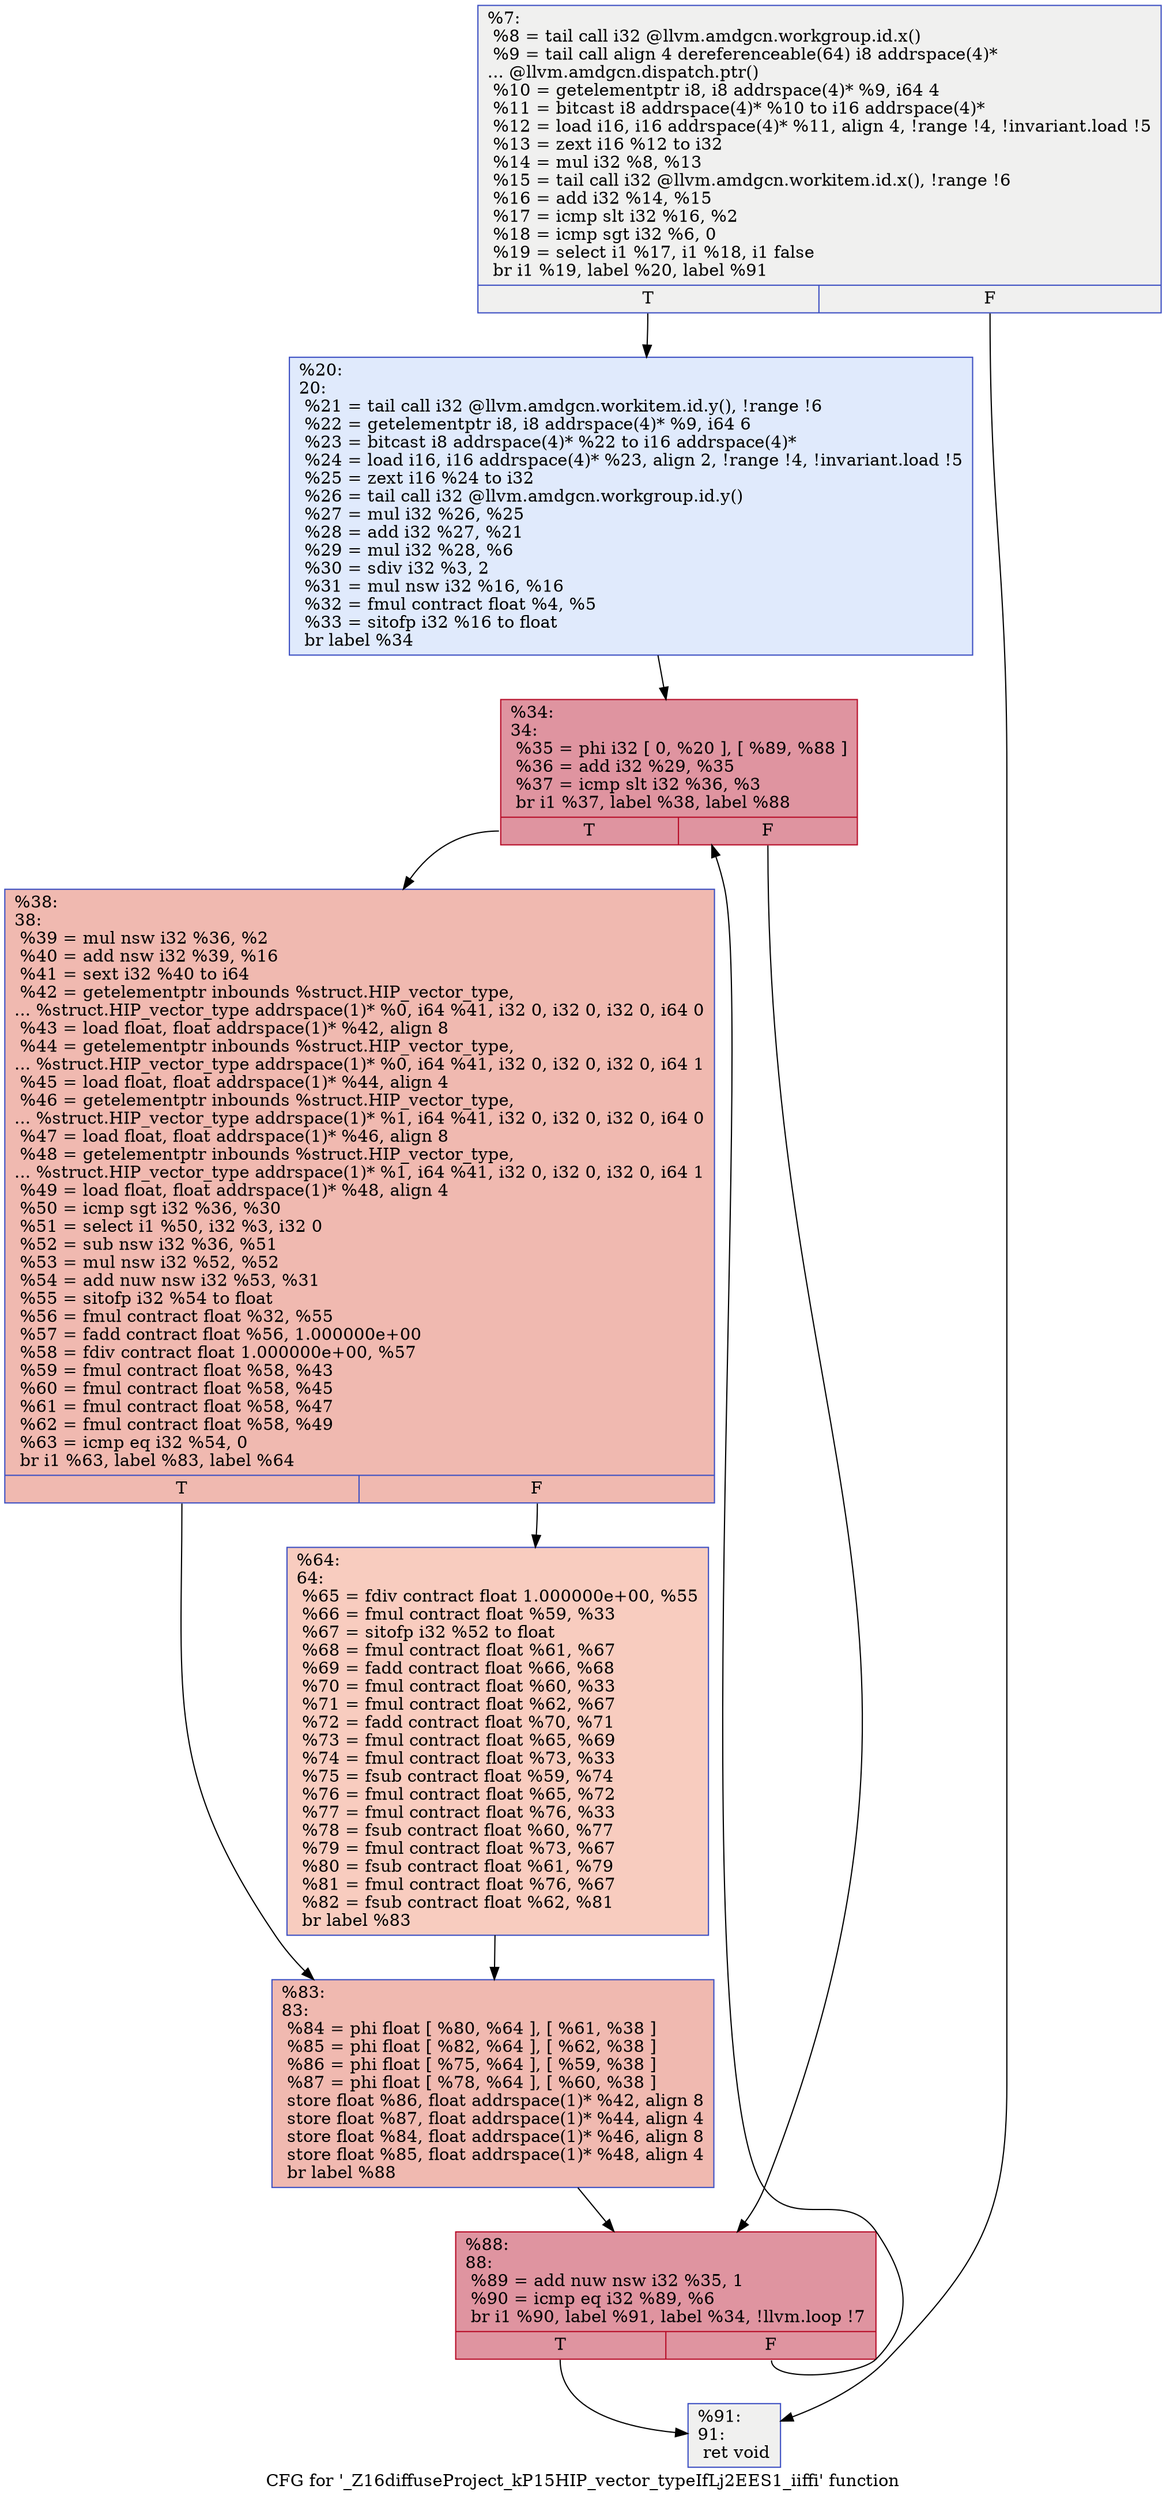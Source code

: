 digraph "CFG for '_Z16diffuseProject_kP15HIP_vector_typeIfLj2EES1_iiffi' function" {
	label="CFG for '_Z16diffuseProject_kP15HIP_vector_typeIfLj2EES1_iiffi' function";

	Node0x4af97e0 [shape=record,color="#3d50c3ff", style=filled, fillcolor="#dedcdb70",label="{%7:\l  %8 = tail call i32 @llvm.amdgcn.workgroup.id.x()\l  %9 = tail call align 4 dereferenceable(64) i8 addrspace(4)*\l... @llvm.amdgcn.dispatch.ptr()\l  %10 = getelementptr i8, i8 addrspace(4)* %9, i64 4\l  %11 = bitcast i8 addrspace(4)* %10 to i16 addrspace(4)*\l  %12 = load i16, i16 addrspace(4)* %11, align 4, !range !4, !invariant.load !5\l  %13 = zext i16 %12 to i32\l  %14 = mul i32 %8, %13\l  %15 = tail call i32 @llvm.amdgcn.workitem.id.x(), !range !6\l  %16 = add i32 %14, %15\l  %17 = icmp slt i32 %16, %2\l  %18 = icmp sgt i32 %6, 0\l  %19 = select i1 %17, i1 %18, i1 false\l  br i1 %19, label %20, label %91\l|{<s0>T|<s1>F}}"];
	Node0x4af97e0:s0 -> Node0x4afb830;
	Node0x4af97e0:s1 -> Node0x4afb8c0;
	Node0x4afb830 [shape=record,color="#3d50c3ff", style=filled, fillcolor="#b9d0f970",label="{%20:\l20:                                               \l  %21 = tail call i32 @llvm.amdgcn.workitem.id.y(), !range !6\l  %22 = getelementptr i8, i8 addrspace(4)* %9, i64 6\l  %23 = bitcast i8 addrspace(4)* %22 to i16 addrspace(4)*\l  %24 = load i16, i16 addrspace(4)* %23, align 2, !range !4, !invariant.load !5\l  %25 = zext i16 %24 to i32\l  %26 = tail call i32 @llvm.amdgcn.workgroup.id.y()\l  %27 = mul i32 %26, %25\l  %28 = add i32 %27, %21\l  %29 = mul i32 %28, %6\l  %30 = sdiv i32 %3, 2\l  %31 = mul nsw i32 %16, %16\l  %32 = fmul contract float %4, %5\l  %33 = sitofp i32 %16 to float\l  br label %34\l}"];
	Node0x4afb830 -> Node0x4afb620;
	Node0x4afb620 [shape=record,color="#b70d28ff", style=filled, fillcolor="#b70d2870",label="{%34:\l34:                                               \l  %35 = phi i32 [ 0, %20 ], [ %89, %88 ]\l  %36 = add i32 %29, %35\l  %37 = icmp slt i32 %36, %3\l  br i1 %37, label %38, label %88\l|{<s0>T|<s1>F}}"];
	Node0x4afb620:s0 -> Node0x4afdad0;
	Node0x4afb620:s1 -> Node0x4afb670;
	Node0x4afdad0 [shape=record,color="#3d50c3ff", style=filled, fillcolor="#de614d70",label="{%38:\l38:                                               \l  %39 = mul nsw i32 %36, %2\l  %40 = add nsw i32 %39, %16\l  %41 = sext i32 %40 to i64\l  %42 = getelementptr inbounds %struct.HIP_vector_type,\l... %struct.HIP_vector_type addrspace(1)* %0, i64 %41, i32 0, i32 0, i32 0, i64 0\l  %43 = load float, float addrspace(1)* %42, align 8\l  %44 = getelementptr inbounds %struct.HIP_vector_type,\l... %struct.HIP_vector_type addrspace(1)* %0, i64 %41, i32 0, i32 0, i32 0, i64 1\l  %45 = load float, float addrspace(1)* %44, align 4\l  %46 = getelementptr inbounds %struct.HIP_vector_type,\l... %struct.HIP_vector_type addrspace(1)* %1, i64 %41, i32 0, i32 0, i32 0, i64 0\l  %47 = load float, float addrspace(1)* %46, align 8\l  %48 = getelementptr inbounds %struct.HIP_vector_type,\l... %struct.HIP_vector_type addrspace(1)* %1, i64 %41, i32 0, i32 0, i32 0, i64 1\l  %49 = load float, float addrspace(1)* %48, align 4\l  %50 = icmp sgt i32 %36, %30\l  %51 = select i1 %50, i32 %3, i32 0\l  %52 = sub nsw i32 %36, %51\l  %53 = mul nsw i32 %52, %52\l  %54 = add nuw nsw i32 %53, %31\l  %55 = sitofp i32 %54 to float\l  %56 = fmul contract float %32, %55\l  %57 = fadd contract float %56, 1.000000e+00\l  %58 = fdiv contract float 1.000000e+00, %57\l  %59 = fmul contract float %58, %43\l  %60 = fmul contract float %58, %45\l  %61 = fmul contract float %58, %47\l  %62 = fmul contract float %58, %49\l  %63 = icmp eq i32 %54, 0\l  br i1 %63, label %83, label %64\l|{<s0>T|<s1>F}}"];
	Node0x4afdad0:s0 -> Node0x4aff690;
	Node0x4afdad0:s1 -> Node0x4aff720;
	Node0x4aff720 [shape=record,color="#3d50c3ff", style=filled, fillcolor="#f08b6e70",label="{%64:\l64:                                               \l  %65 = fdiv contract float 1.000000e+00, %55\l  %66 = fmul contract float %59, %33\l  %67 = sitofp i32 %52 to float\l  %68 = fmul contract float %61, %67\l  %69 = fadd contract float %66, %68\l  %70 = fmul contract float %60, %33\l  %71 = fmul contract float %62, %67\l  %72 = fadd contract float %70, %71\l  %73 = fmul contract float %65, %69\l  %74 = fmul contract float %73, %33\l  %75 = fsub contract float %59, %74\l  %76 = fmul contract float %65, %72\l  %77 = fmul contract float %76, %33\l  %78 = fsub contract float %60, %77\l  %79 = fmul contract float %73, %67\l  %80 = fsub contract float %61, %79\l  %81 = fmul contract float %76, %67\l  %82 = fsub contract float %62, %81\l  br label %83\l}"];
	Node0x4aff720 -> Node0x4aff690;
	Node0x4aff690 [shape=record,color="#3d50c3ff", style=filled, fillcolor="#de614d70",label="{%83:\l83:                                               \l  %84 = phi float [ %80, %64 ], [ %61, %38 ]\l  %85 = phi float [ %82, %64 ], [ %62, %38 ]\l  %86 = phi float [ %75, %64 ], [ %59, %38 ]\l  %87 = phi float [ %78, %64 ], [ %60, %38 ]\l  store float %86, float addrspace(1)* %42, align 8\l  store float %87, float addrspace(1)* %44, align 4\l  store float %84, float addrspace(1)* %46, align 8\l  store float %85, float addrspace(1)* %48, align 4\l  br label %88\l}"];
	Node0x4aff690 -> Node0x4afb670;
	Node0x4afb670 [shape=record,color="#b70d28ff", style=filled, fillcolor="#b70d2870",label="{%88:\l88:                                               \l  %89 = add nuw nsw i32 %35, 1\l  %90 = icmp eq i32 %89, %6\l  br i1 %90, label %91, label %34, !llvm.loop !7\l|{<s0>T|<s1>F}}"];
	Node0x4afb670:s0 -> Node0x4afb8c0;
	Node0x4afb670:s1 -> Node0x4afb620;
	Node0x4afb8c0 [shape=record,color="#3d50c3ff", style=filled, fillcolor="#dedcdb70",label="{%91:\l91:                                               \l  ret void\l}"];
}

